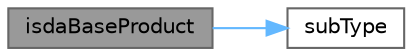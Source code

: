 digraph "isdaBaseProduct"
{
 // INTERACTIVE_SVG=YES
 // LATEX_PDF_SIZE
  bgcolor="transparent";
  edge [fontname=Helvetica,fontsize=10,labelfontname=Helvetica,labelfontsize=10];
  node [fontname=Helvetica,fontsize=10,shape=box,height=0.2,width=0.4];
  rankdir="LR";
  Node1 [label="isdaBaseProduct",height=0.2,width=0.4,color="gray40", fillcolor="grey60", style="filled", fontcolor="black",tooltip="return isda sub type \"Single Name\", \"Index\" or throw if sub type can not be mapped"];
  Node1 -> Node2 [color="steelblue1",style="solid"];
  Node2 [label="subType",height=0.2,width=0.4,color="grey40", fillcolor="white", style="filled",URL="$classore_1_1data_1_1_bond_data.html#a16296848358ad067b57f87d9fa719b3a",tooltip=" "];
}
